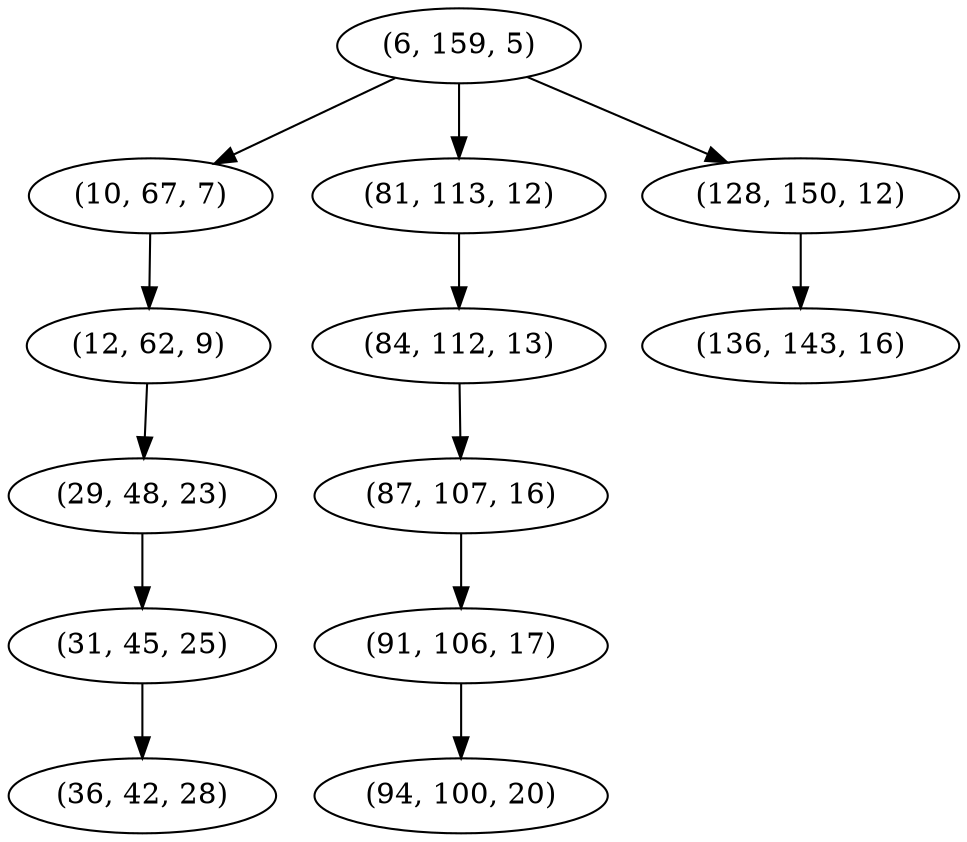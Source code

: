 digraph tree {
    "(6, 159, 5)";
    "(10, 67, 7)";
    "(12, 62, 9)";
    "(29, 48, 23)";
    "(31, 45, 25)";
    "(36, 42, 28)";
    "(81, 113, 12)";
    "(84, 112, 13)";
    "(87, 107, 16)";
    "(91, 106, 17)";
    "(94, 100, 20)";
    "(128, 150, 12)";
    "(136, 143, 16)";
    "(6, 159, 5)" -> "(10, 67, 7)";
    "(6, 159, 5)" -> "(81, 113, 12)";
    "(6, 159, 5)" -> "(128, 150, 12)";
    "(10, 67, 7)" -> "(12, 62, 9)";
    "(12, 62, 9)" -> "(29, 48, 23)";
    "(29, 48, 23)" -> "(31, 45, 25)";
    "(31, 45, 25)" -> "(36, 42, 28)";
    "(81, 113, 12)" -> "(84, 112, 13)";
    "(84, 112, 13)" -> "(87, 107, 16)";
    "(87, 107, 16)" -> "(91, 106, 17)";
    "(91, 106, 17)" -> "(94, 100, 20)";
    "(128, 150, 12)" -> "(136, 143, 16)";
}

